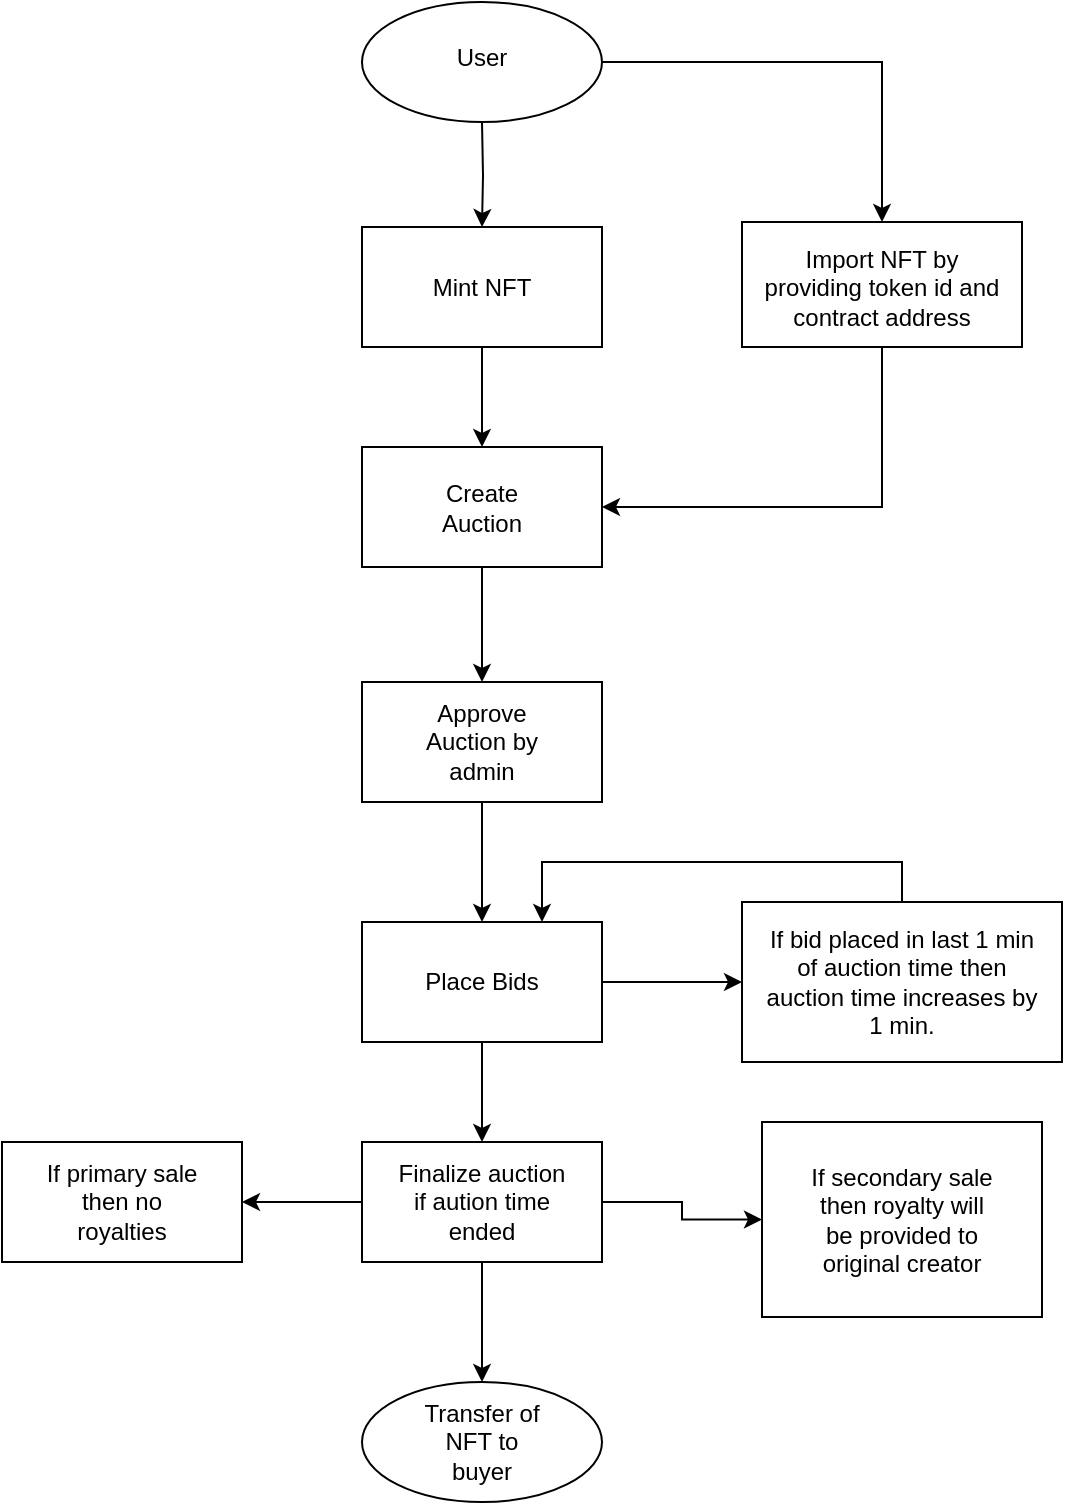 <mxfile version="20.1.1" type="github"><diagram id="5IfNBYErh-z4Y4DcWJqv" name="Page-1"><mxGraphModel dx="808" dy="493" grid="1" gridSize="10" guides="1" tooltips="1" connect="1" arrows="1" fold="1" page="1" pageScale="1" pageWidth="827" pageHeight="1169" math="0" shadow="0"><root><mxCell id="0"/><mxCell id="1" parent="0"/><mxCell id="_oZi7lTiu0ZqsfnqEb2U-48" value="" style="edgeStyle=orthogonalEdgeStyle;rounded=0;orthogonalLoop=1;jettySize=auto;html=1;" edge="1" parent="1" source="_oZi7lTiu0ZqsfnqEb2U-1" target="_oZi7lTiu0ZqsfnqEb2U-47"><mxGeometry relative="1" as="geometry"/></mxCell><mxCell id="_oZi7lTiu0ZqsfnqEb2U-1" value="" style="ellipse;whiteSpace=wrap;html=1;" vertex="1" parent="1"><mxGeometry x="340" y="40" width="120" height="60" as="geometry"/></mxCell><mxCell id="_oZi7lTiu0ZqsfnqEb2U-9" value="" style="edgeStyle=orthogonalEdgeStyle;rounded=0;orthogonalLoop=1;jettySize=auto;html=1;" edge="1" parent="1" target="_oZi7lTiu0ZqsfnqEb2U-8"><mxGeometry relative="1" as="geometry"><mxPoint x="400" y="100" as="sourcePoint"/></mxGeometry></mxCell><mxCell id="_oZi7lTiu0ZqsfnqEb2U-2" value="User" style="text;html=1;strokeColor=none;fillColor=none;align=center;verticalAlign=middle;whiteSpace=wrap;rounded=0;" vertex="1" parent="1"><mxGeometry x="360" y="50" width="80" height="35" as="geometry"/></mxCell><mxCell id="_oZi7lTiu0ZqsfnqEb2U-8" value="" style="whiteSpace=wrap;html=1;" vertex="1" parent="1"><mxGeometry x="340" y="152.5" width="120" height="60" as="geometry"/></mxCell><mxCell id="_oZi7lTiu0ZqsfnqEb2U-12" value="" style="edgeStyle=orthogonalEdgeStyle;rounded=0;orthogonalLoop=1;jettySize=auto;html=1;exitX=0.5;exitY=1;exitDx=0;exitDy=0;" edge="1" parent="1" source="_oZi7lTiu0ZqsfnqEb2U-8" target="_oZi7lTiu0ZqsfnqEb2U-11"><mxGeometry relative="1" as="geometry"><mxPoint x="400" y="220" as="sourcePoint"/></mxGeometry></mxCell><mxCell id="_oZi7lTiu0ZqsfnqEb2U-10" value="Mint NFT" style="text;html=1;strokeColor=none;fillColor=none;align=center;verticalAlign=middle;whiteSpace=wrap;rounded=0;" vertex="1" parent="1"><mxGeometry x="370" y="167.5" width="60" height="30" as="geometry"/></mxCell><mxCell id="_oZi7lTiu0ZqsfnqEb2U-41" value="" style="edgeStyle=orthogonalEdgeStyle;rounded=0;orthogonalLoop=1;jettySize=auto;html=1;" edge="1" parent="1" source="_oZi7lTiu0ZqsfnqEb2U-11" target="_oZi7lTiu0ZqsfnqEb2U-40"><mxGeometry relative="1" as="geometry"/></mxCell><mxCell id="_oZi7lTiu0ZqsfnqEb2U-11" value="" style="whiteSpace=wrap;html=1;" vertex="1" parent="1"><mxGeometry x="340" y="262.5" width="120" height="60" as="geometry"/></mxCell><mxCell id="_oZi7lTiu0ZqsfnqEb2U-13" value="Create Auction" style="text;html=1;strokeColor=none;fillColor=none;align=center;verticalAlign=middle;whiteSpace=wrap;rounded=0;" vertex="1" parent="1"><mxGeometry x="370" y="277.5" width="60" height="30" as="geometry"/></mxCell><mxCell id="_oZi7lTiu0ZqsfnqEb2U-27" value="" style="edgeStyle=orthogonalEdgeStyle;rounded=0;orthogonalLoop=1;jettySize=auto;html=1;entryX=0.5;entryY=0;entryDx=0;entryDy=0;" edge="1" parent="1" source="_oZi7lTiu0ZqsfnqEb2U-14" target="_oZi7lTiu0ZqsfnqEb2U-24"><mxGeometry relative="1" as="geometry"><mxPoint x="400" y="617.5" as="targetPoint"/><Array as="points"/></mxGeometry></mxCell><mxCell id="_oZi7lTiu0ZqsfnqEb2U-33" value="" style="edgeStyle=orthogonalEdgeStyle;rounded=0;orthogonalLoop=1;jettySize=auto;html=1;" edge="1" parent="1" source="_oZi7lTiu0ZqsfnqEb2U-14" target="_oZi7lTiu0ZqsfnqEb2U-32"><mxGeometry relative="1" as="geometry"/></mxCell><mxCell id="_oZi7lTiu0ZqsfnqEb2U-14" value="" style="whiteSpace=wrap;html=1;" vertex="1" parent="1"><mxGeometry x="340" y="500" width="120" height="60" as="geometry"/></mxCell><mxCell id="_oZi7lTiu0ZqsfnqEb2U-16" value="Place Bids" style="text;html=1;strokeColor=none;fillColor=none;align=center;verticalAlign=middle;whiteSpace=wrap;rounded=0;" vertex="1" parent="1"><mxGeometry x="370" y="515" width="60" height="30" as="geometry"/></mxCell><mxCell id="_oZi7lTiu0ZqsfnqEb2U-18" value="" style="whiteSpace=wrap;html=1;" vertex="1" parent="1"><mxGeometry x="160" y="610" width="120" height="60" as="geometry"/></mxCell><mxCell id="_oZi7lTiu0ZqsfnqEb2U-20" value="If primary sale then no royalties" style="text;html=1;strokeColor=none;fillColor=none;align=center;verticalAlign=middle;whiteSpace=wrap;rounded=0;" vertex="1" parent="1"><mxGeometry x="175" y="625" width="90" height="30" as="geometry"/></mxCell><mxCell id="_oZi7lTiu0ZqsfnqEb2U-21" value="" style="whiteSpace=wrap;html=1;" vertex="1" parent="1"><mxGeometry x="540" y="600" width="140" height="97.5" as="geometry"/></mxCell><mxCell id="_oZi7lTiu0ZqsfnqEb2U-23" value="If secondary sale then royalty will be provided to original creator" style="text;html=1;strokeColor=none;fillColor=none;align=center;verticalAlign=middle;whiteSpace=wrap;rounded=0;" vertex="1" parent="1"><mxGeometry x="560" y="633.75" width="100" height="30" as="geometry"/></mxCell><mxCell id="_oZi7lTiu0ZqsfnqEb2U-29" style="edgeStyle=orthogonalEdgeStyle;rounded=0;orthogonalLoop=1;jettySize=auto;html=1;exitX=0;exitY=0.5;exitDx=0;exitDy=0;entryX=1;entryY=0.5;entryDx=0;entryDy=0;" edge="1" parent="1" source="_oZi7lTiu0ZqsfnqEb2U-24" target="_oZi7lTiu0ZqsfnqEb2U-18"><mxGeometry relative="1" as="geometry"/></mxCell><mxCell id="_oZi7lTiu0ZqsfnqEb2U-30" style="edgeStyle=orthogonalEdgeStyle;rounded=0;orthogonalLoop=1;jettySize=auto;html=1;exitX=1;exitY=0.5;exitDx=0;exitDy=0;entryX=0;entryY=0.5;entryDx=0;entryDy=0;" edge="1" parent="1" source="_oZi7lTiu0ZqsfnqEb2U-24" target="_oZi7lTiu0ZqsfnqEb2U-21"><mxGeometry relative="1" as="geometry"/></mxCell><mxCell id="_oZi7lTiu0ZqsfnqEb2U-45" value="" style="edgeStyle=orthogonalEdgeStyle;rounded=0;orthogonalLoop=1;jettySize=auto;html=1;" edge="1" parent="1" source="_oZi7lTiu0ZqsfnqEb2U-24" target="_oZi7lTiu0ZqsfnqEb2U-44"><mxGeometry relative="1" as="geometry"/></mxCell><mxCell id="_oZi7lTiu0ZqsfnqEb2U-24" value="" style="whiteSpace=wrap;html=1;" vertex="1" parent="1"><mxGeometry x="340" y="610" width="120" height="60" as="geometry"/></mxCell><mxCell id="_oZi7lTiu0ZqsfnqEb2U-26" value="Finalize auction if aution time ended" style="text;html=1;strokeColor=none;fillColor=none;align=center;verticalAlign=middle;whiteSpace=wrap;rounded=0;" vertex="1" parent="1"><mxGeometry x="355" y="625" width="90" height="30" as="geometry"/></mxCell><mxCell id="_oZi7lTiu0ZqsfnqEb2U-36" style="edgeStyle=orthogonalEdgeStyle;rounded=0;orthogonalLoop=1;jettySize=auto;html=1;exitX=0.5;exitY=0;exitDx=0;exitDy=0;entryX=0.75;entryY=0;entryDx=0;entryDy=0;" edge="1" parent="1" source="_oZi7lTiu0ZqsfnqEb2U-32" target="_oZi7lTiu0ZqsfnqEb2U-14"><mxGeometry relative="1" as="geometry"/></mxCell><mxCell id="_oZi7lTiu0ZqsfnqEb2U-32" value="" style="whiteSpace=wrap;html=1;" vertex="1" parent="1"><mxGeometry x="530" y="490" width="160" height="80" as="geometry"/></mxCell><mxCell id="_oZi7lTiu0ZqsfnqEb2U-34" value="If bid placed in last 1 min of auction time then auction time increases by 1 min." style="text;html=1;strokeColor=none;fillColor=none;align=center;verticalAlign=middle;whiteSpace=wrap;rounded=0;" vertex="1" parent="1"><mxGeometry x="540" y="515" width="140" height="30" as="geometry"/></mxCell><mxCell id="_oZi7lTiu0ZqsfnqEb2U-43" style="edgeStyle=orthogonalEdgeStyle;rounded=0;orthogonalLoop=1;jettySize=auto;html=1;exitX=0.5;exitY=1;exitDx=0;exitDy=0;entryX=0.5;entryY=0;entryDx=0;entryDy=0;" edge="1" parent="1" source="_oZi7lTiu0ZqsfnqEb2U-40" target="_oZi7lTiu0ZqsfnqEb2U-14"><mxGeometry relative="1" as="geometry"/></mxCell><mxCell id="_oZi7lTiu0ZqsfnqEb2U-40" value="" style="whiteSpace=wrap;html=1;" vertex="1" parent="1"><mxGeometry x="340" y="380" width="120" height="60" as="geometry"/></mxCell><mxCell id="_oZi7lTiu0ZqsfnqEb2U-42" value="Approve Auction by admin" style="text;html=1;strokeColor=none;fillColor=none;align=center;verticalAlign=middle;whiteSpace=wrap;rounded=0;" vertex="1" parent="1"><mxGeometry x="370" y="395" width="60" height="30" as="geometry"/></mxCell><mxCell id="_oZi7lTiu0ZqsfnqEb2U-44" value="" style="ellipse;whiteSpace=wrap;html=1;" vertex="1" parent="1"><mxGeometry x="340" y="730" width="120" height="60" as="geometry"/></mxCell><mxCell id="_oZi7lTiu0ZqsfnqEb2U-46" value="Transfer of NFT to buyer" style="text;html=1;strokeColor=none;fillColor=none;align=center;verticalAlign=middle;whiteSpace=wrap;rounded=0;" vertex="1" parent="1"><mxGeometry x="370" y="745" width="60" height="30" as="geometry"/></mxCell><mxCell id="_oZi7lTiu0ZqsfnqEb2U-51" style="edgeStyle=orthogonalEdgeStyle;rounded=0;orthogonalLoop=1;jettySize=auto;html=1;exitX=0.5;exitY=1;exitDx=0;exitDy=0;entryX=1;entryY=0.5;entryDx=0;entryDy=0;" edge="1" parent="1" source="_oZi7lTiu0ZqsfnqEb2U-47" target="_oZi7lTiu0ZqsfnqEb2U-11"><mxGeometry relative="1" as="geometry"/></mxCell><mxCell id="_oZi7lTiu0ZqsfnqEb2U-47" value="" style="whiteSpace=wrap;html=1;" vertex="1" parent="1"><mxGeometry x="530" y="150" width="140" height="62.5" as="geometry"/></mxCell><mxCell id="_oZi7lTiu0ZqsfnqEb2U-49" value="Import NFT by providing token id and contract address" style="text;html=1;strokeColor=none;fillColor=none;align=center;verticalAlign=middle;whiteSpace=wrap;rounded=0;" vertex="1" parent="1"><mxGeometry x="540" y="167.5" width="120" height="30" as="geometry"/></mxCell></root></mxGraphModel></diagram></mxfile>